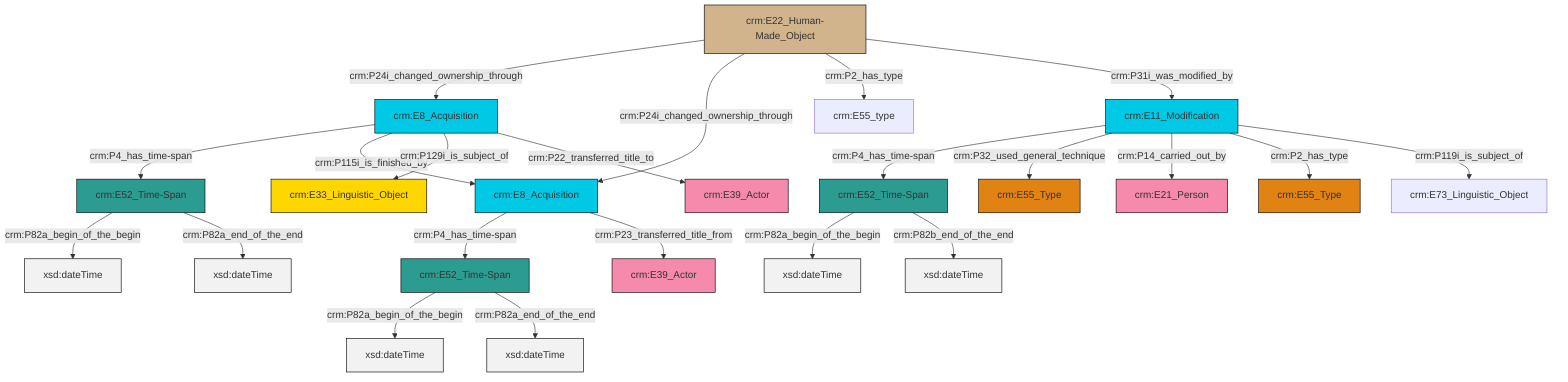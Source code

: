graph TD
classDef Literal fill:#f2f2f2,stroke:#000000;
classDef CRM_Entity fill:#FFFFFF,stroke:#000000;
classDef Temporal_Entity fill:#00C9E6, stroke:#000000;
classDef Type fill:#E18312, stroke:#000000;
classDef Time-Span fill:#2C9C91, stroke:#000000;
classDef Appellation fill:#FFEB7F, stroke:#000000;
classDef Place fill:#008836, stroke:#000000;
classDef Persistent_Item fill:#B266B2, stroke:#000000;
classDef Conceptual_Object fill:#FFD700, stroke:#000000;
classDef Physical_Thing fill:#D2B48C, stroke:#000000;
classDef Actor fill:#f58aad, stroke:#000000;
classDef PC_Classes fill:#4ce600, stroke:#000000;
classDef Multi fill:#cccccc,stroke:#000000;

2["crm:E22_Human-Made_Object"]:::Physical_Thing -->|crm:P24i_changed_ownership_through| 3["crm:E8_Acquisition"]:::Temporal_Entity
3["crm:E8_Acquisition"]:::Temporal_Entity -->|crm:P4_has_time-span| 4["crm:E52_Time-Span"]:::Time-Span
5["crm:E11_Modification"]:::Temporal_Entity -->|crm:P4_has_time-span| 6["crm:E52_Time-Span"]:::Time-Span
5["crm:E11_Modification"]:::Temporal_Entity -->|crm:P32_used_general_technique| 11["crm:E55_Type"]:::Type
12["crm:E52_Time-Span"]:::Time-Span -->|crm:P82a_begin_of_the_begin| 13[xsd:dateTime]:::Literal
19["crm:E8_Acquisition"]:::Temporal_Entity -->|crm:P4_has_time-span| 12["crm:E52_Time-Span"]:::Time-Span
4["crm:E52_Time-Span"]:::Time-Span -->|crm:P82a_begin_of_the_begin| 20[xsd:dateTime]:::Literal
5["crm:E11_Modification"]:::Temporal_Entity -->|crm:P14_carried_out_by| 21["crm:E21_Person"]:::Actor
6["crm:E52_Time-Span"]:::Time-Span -->|crm:P82a_begin_of_the_begin| 22[xsd:dateTime]:::Literal
2["crm:E22_Human-Made_Object"]:::Physical_Thing -->|crm:P24i_changed_ownership_through| 19["crm:E8_Acquisition"]:::Temporal_Entity
19["crm:E8_Acquisition"]:::Temporal_Entity -->|crm:P23_transferred_title_from| 14["crm:E39_Actor"]:::Actor
5["crm:E11_Modification"]:::Temporal_Entity -->|crm:P2_has_type| 0["crm:E55_Type"]:::Type
2["crm:E22_Human-Made_Object"]:::Physical_Thing -->|crm:P2_has_type| 9["crm:E55_type"]:::Default
4["crm:E52_Time-Span"]:::Time-Span -->|crm:P82a_end_of_the_end| 25[xsd:dateTime]:::Literal
3["crm:E8_Acquisition"]:::Temporal_Entity -->|crm:P115i_is_finished_by| 19["crm:E8_Acquisition"]:::Temporal_Entity
5["crm:E11_Modification"]:::Temporal_Entity -->|crm:P119i_is_subject_of| 16["crm:E73_Linguistic_Object"]:::Default
12["crm:E52_Time-Span"]:::Time-Span -->|crm:P82a_end_of_the_end| 27[xsd:dateTime]:::Literal
2["crm:E22_Human-Made_Object"]:::Physical_Thing -->|crm:P31i_was_modified_by| 5["crm:E11_Modification"]:::Temporal_Entity
3["crm:E8_Acquisition"]:::Temporal_Entity -->|crm:P129i_is_subject_of| 7["crm:E33_Linguistic_Object"]:::Conceptual_Object
6["crm:E52_Time-Span"]:::Time-Span -->|crm:P82b_end_of_the_end| 33[xsd:dateTime]:::Literal
3["crm:E8_Acquisition"]:::Temporal_Entity -->|crm:P22_transferred_title_to| 29["crm:E39_Actor"]:::Actor